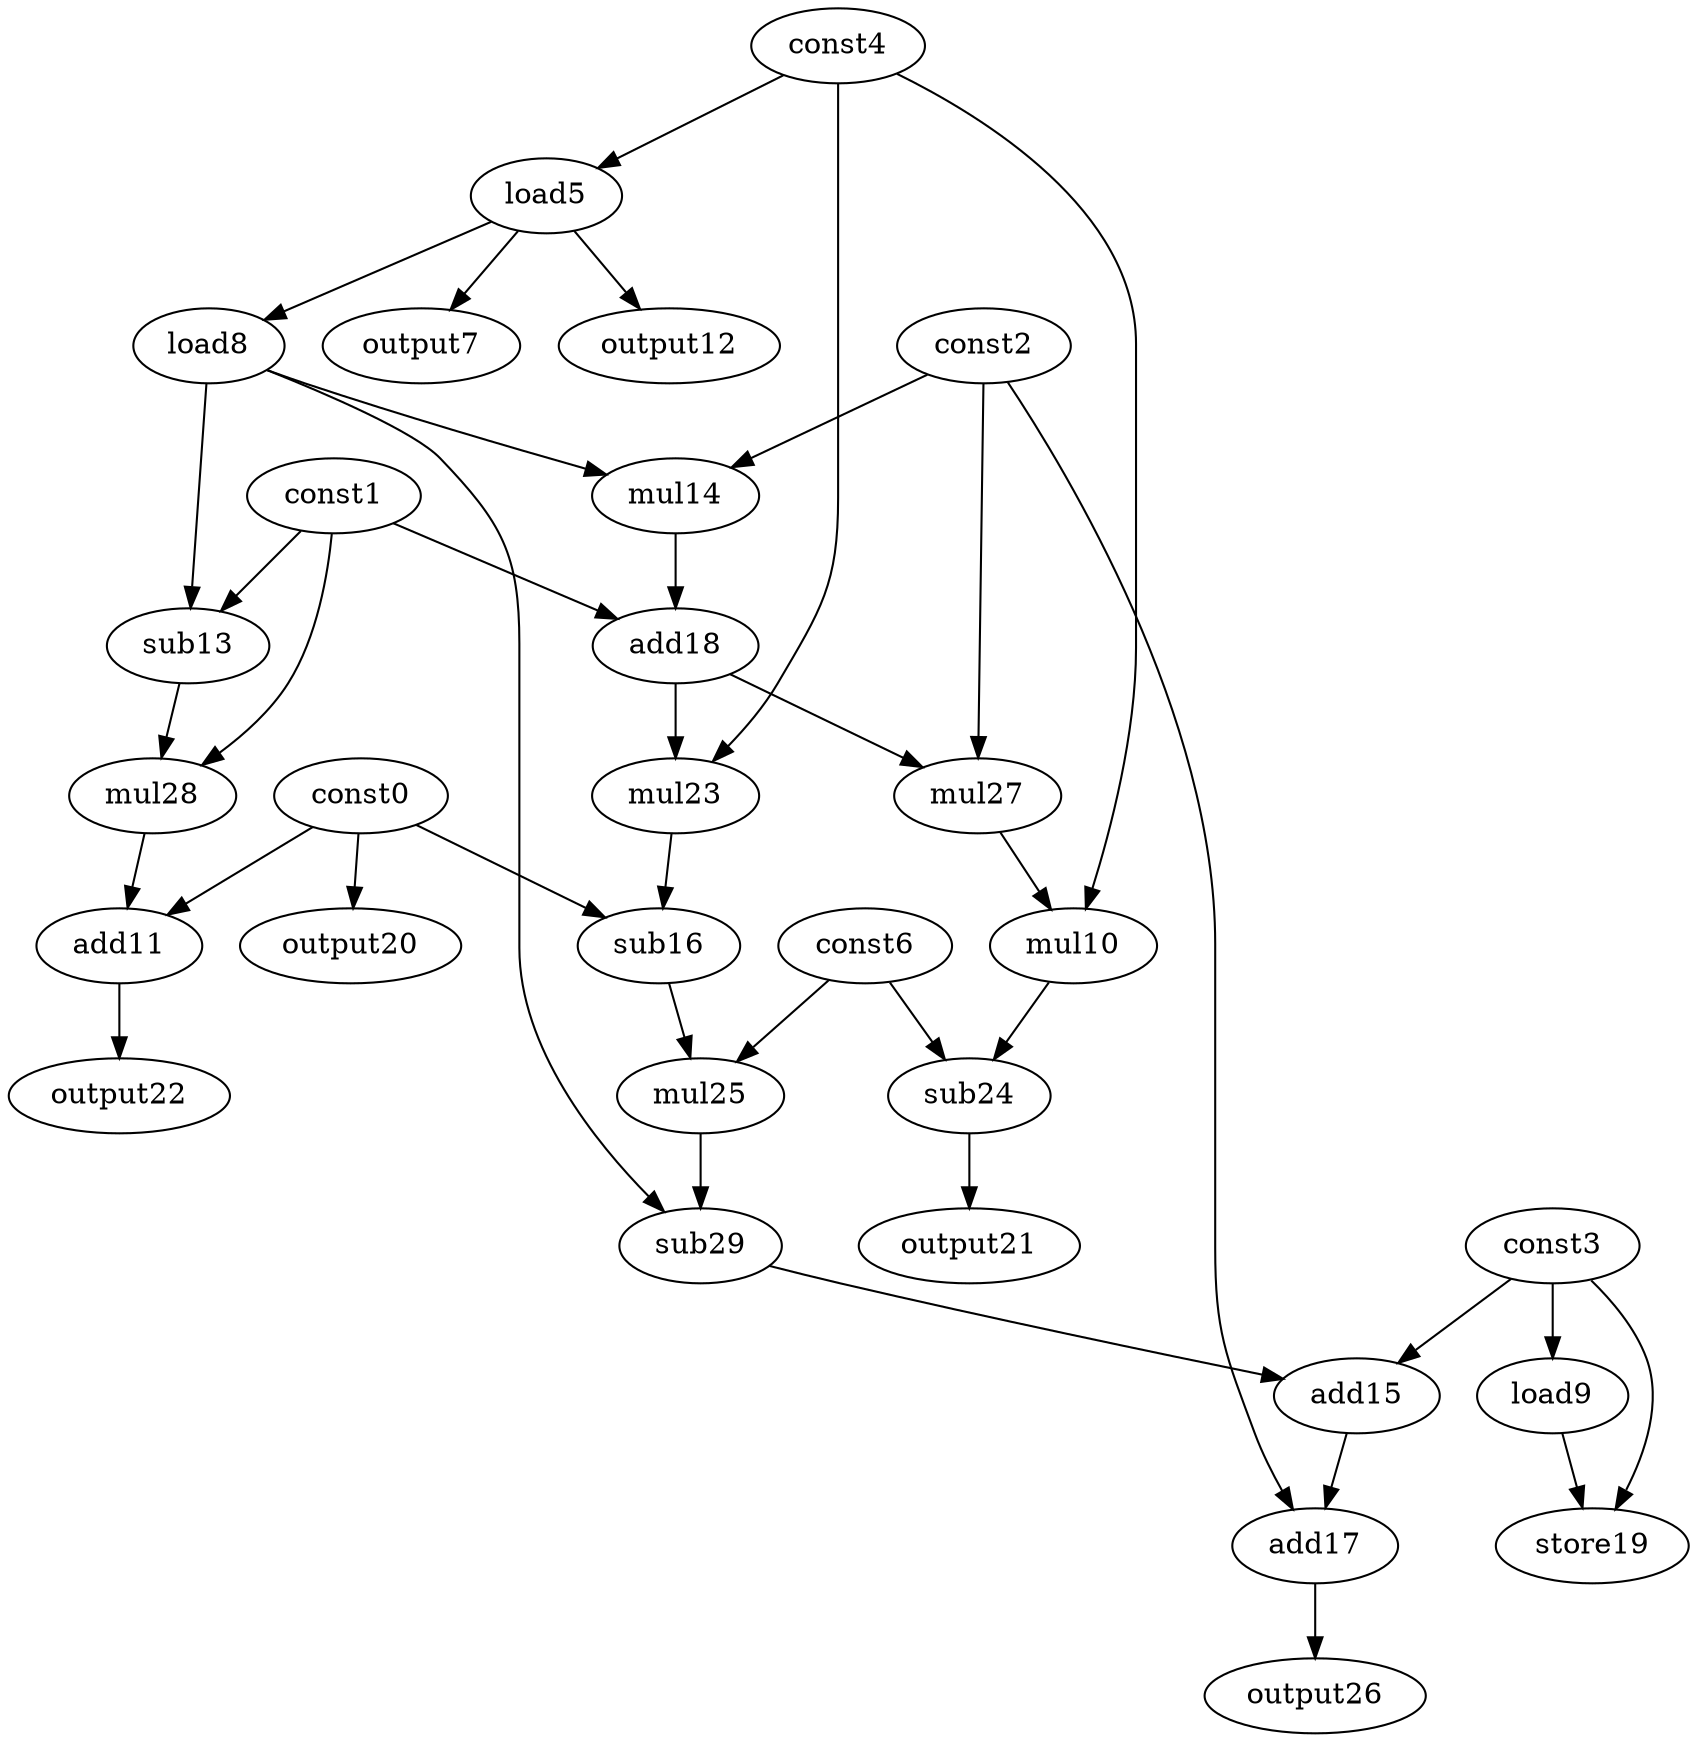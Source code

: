 digraph G { 
const0[opcode=const]; 
const1[opcode=const]; 
const2[opcode=const]; 
const3[opcode=const]; 
const4[opcode=const]; 
load5[opcode=load]; 
const6[opcode=const]; 
output7[opcode=output]; 
load8[opcode=load]; 
load9[opcode=load]; 
mul10[opcode=mul]; 
add11[opcode=add]; 
output12[opcode=output]; 
sub13[opcode=sub]; 
mul14[opcode=mul]; 
add15[opcode=add]; 
sub16[opcode=sub]; 
add17[opcode=add]; 
add18[opcode=add]; 
store19[opcode=store]; 
output20[opcode=output]; 
output21[opcode=output]; 
output22[opcode=output]; 
mul23[opcode=mul]; 
sub24[opcode=sub]; 
mul25[opcode=mul]; 
output26[opcode=output]; 
mul27[opcode=mul]; 
mul28[opcode=mul]; 
sub29[opcode=sub]; 
const4->load5[operand=0];
const3->load9[operand=0];
const0->output20[operand=0];
load5->output7[operand=0];
load5->load8[operand=0];
load5->output12[operand=0];
load9->store19[operand=0];
const3->store19[operand=1];
load8->sub13[operand=0];
const1->sub13[operand=1];
load8->mul14[operand=0];
const2->mul14[operand=1];
const1->add18[operand=0];
mul14->add18[operand=1];
const1->mul28[operand=0];
sub13->mul28[operand=1];
const0->add11[operand=0];
mul28->add11[operand=1];
add18->mul23[operand=0];
const4->mul23[operand=1];
const2->mul27[operand=0];
add18->mul27[operand=1];
mul27->mul10[operand=0];
const4->mul10[operand=1];
const0->sub16[operand=0];
mul23->sub16[operand=1];
add11->output22[operand=0];
mul10->sub24[operand=0];
const6->sub24[operand=1];
sub16->mul25[operand=0];
const6->mul25[operand=1];
sub24->output21[operand=0];
load8->sub29[operand=0];
mul25->sub29[operand=1];
const3->add15[operand=0];
sub29->add15[operand=1];
const2->add17[operand=0];
add15->add17[operand=1];
add17->output26[operand=0];
}

